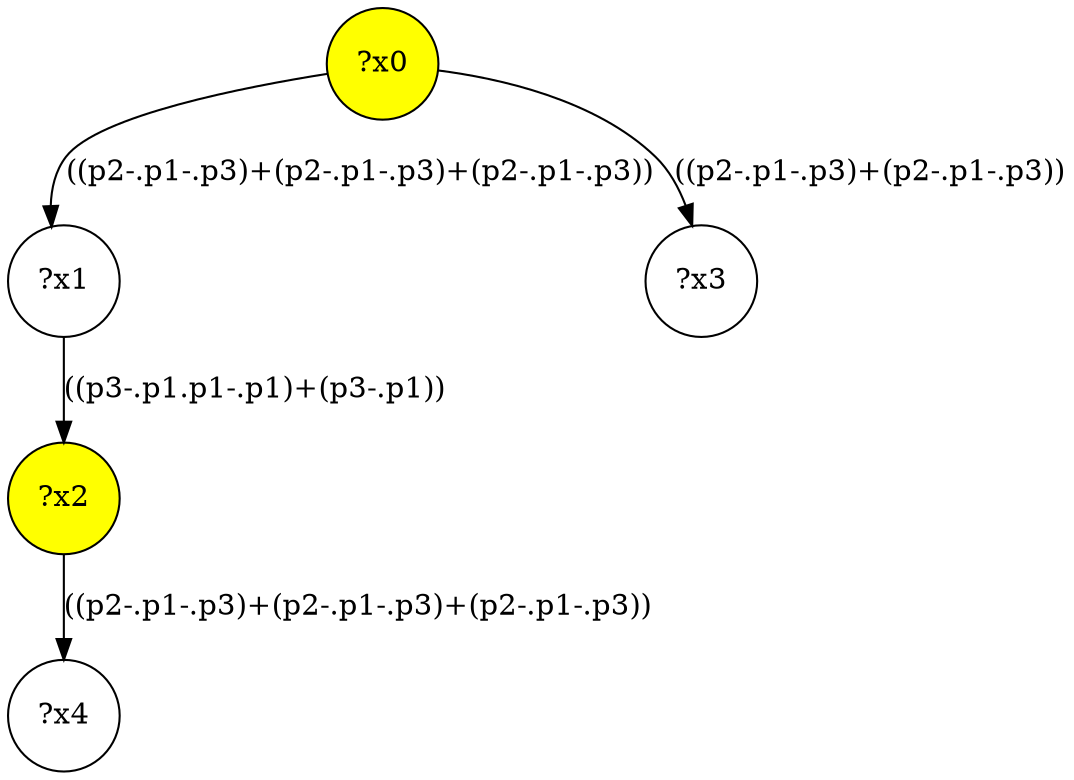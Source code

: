digraph g {
	x0 [fillcolor="yellow", style="filled," shape=circle, label="?x0"];
	x2 [fillcolor="yellow", style="filled," shape=circle, label="?x2"];
	x1 [shape=circle, label="?x1"];
	x0 -> x1 [label="((p2-.p1-.p3)+(p2-.p1-.p3)+(p2-.p1-.p3))"];
	x1 -> x2 [label="((p3-.p1.p1-.p1)+(p3-.p1))"];
	x3 [shape=circle, label="?x3"];
	x0 -> x3 [label="((p2-.p1-.p3)+(p2-.p1-.p3))"];
	x4 [shape=circle, label="?x4"];
	x2 -> x4 [label="((p2-.p1-.p3)+(p2-.p1-.p3)+(p2-.p1-.p3))"];
}
